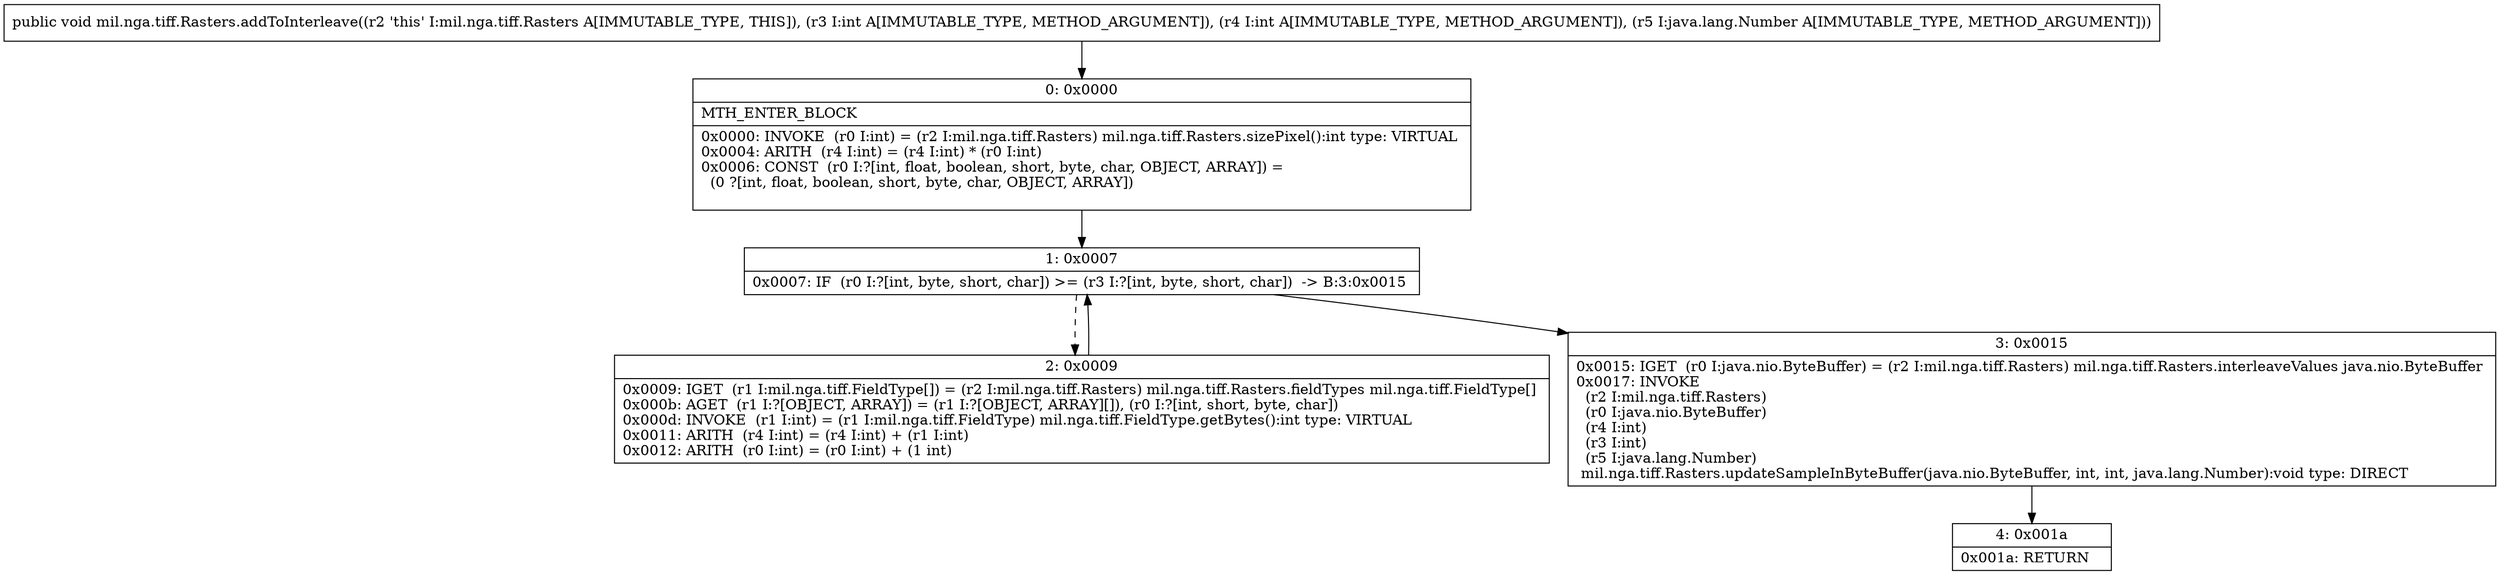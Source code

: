 digraph "CFG formil.nga.tiff.Rasters.addToInterleave(IILjava\/lang\/Number;)V" {
Node_0 [shape=record,label="{0\:\ 0x0000|MTH_ENTER_BLOCK\l|0x0000: INVOKE  (r0 I:int) = (r2 I:mil.nga.tiff.Rasters) mil.nga.tiff.Rasters.sizePixel():int type: VIRTUAL \l0x0004: ARITH  (r4 I:int) = (r4 I:int) * (r0 I:int) \l0x0006: CONST  (r0 I:?[int, float, boolean, short, byte, char, OBJECT, ARRAY]) = \l  (0 ?[int, float, boolean, short, byte, char, OBJECT, ARRAY])\l \l}"];
Node_1 [shape=record,label="{1\:\ 0x0007|0x0007: IF  (r0 I:?[int, byte, short, char]) \>= (r3 I:?[int, byte, short, char])  \-\> B:3:0x0015 \l}"];
Node_2 [shape=record,label="{2\:\ 0x0009|0x0009: IGET  (r1 I:mil.nga.tiff.FieldType[]) = (r2 I:mil.nga.tiff.Rasters) mil.nga.tiff.Rasters.fieldTypes mil.nga.tiff.FieldType[] \l0x000b: AGET  (r1 I:?[OBJECT, ARRAY]) = (r1 I:?[OBJECT, ARRAY][]), (r0 I:?[int, short, byte, char]) \l0x000d: INVOKE  (r1 I:int) = (r1 I:mil.nga.tiff.FieldType) mil.nga.tiff.FieldType.getBytes():int type: VIRTUAL \l0x0011: ARITH  (r4 I:int) = (r4 I:int) + (r1 I:int) \l0x0012: ARITH  (r0 I:int) = (r0 I:int) + (1 int) \l}"];
Node_3 [shape=record,label="{3\:\ 0x0015|0x0015: IGET  (r0 I:java.nio.ByteBuffer) = (r2 I:mil.nga.tiff.Rasters) mil.nga.tiff.Rasters.interleaveValues java.nio.ByteBuffer \l0x0017: INVOKE  \l  (r2 I:mil.nga.tiff.Rasters)\l  (r0 I:java.nio.ByteBuffer)\l  (r4 I:int)\l  (r3 I:int)\l  (r5 I:java.lang.Number)\l mil.nga.tiff.Rasters.updateSampleInByteBuffer(java.nio.ByteBuffer, int, int, java.lang.Number):void type: DIRECT \l}"];
Node_4 [shape=record,label="{4\:\ 0x001a|0x001a: RETURN   \l}"];
MethodNode[shape=record,label="{public void mil.nga.tiff.Rasters.addToInterleave((r2 'this' I:mil.nga.tiff.Rasters A[IMMUTABLE_TYPE, THIS]), (r3 I:int A[IMMUTABLE_TYPE, METHOD_ARGUMENT]), (r4 I:int A[IMMUTABLE_TYPE, METHOD_ARGUMENT]), (r5 I:java.lang.Number A[IMMUTABLE_TYPE, METHOD_ARGUMENT])) }"];
MethodNode -> Node_0;
Node_0 -> Node_1;
Node_1 -> Node_2[style=dashed];
Node_1 -> Node_3;
Node_2 -> Node_1;
Node_3 -> Node_4;
}

